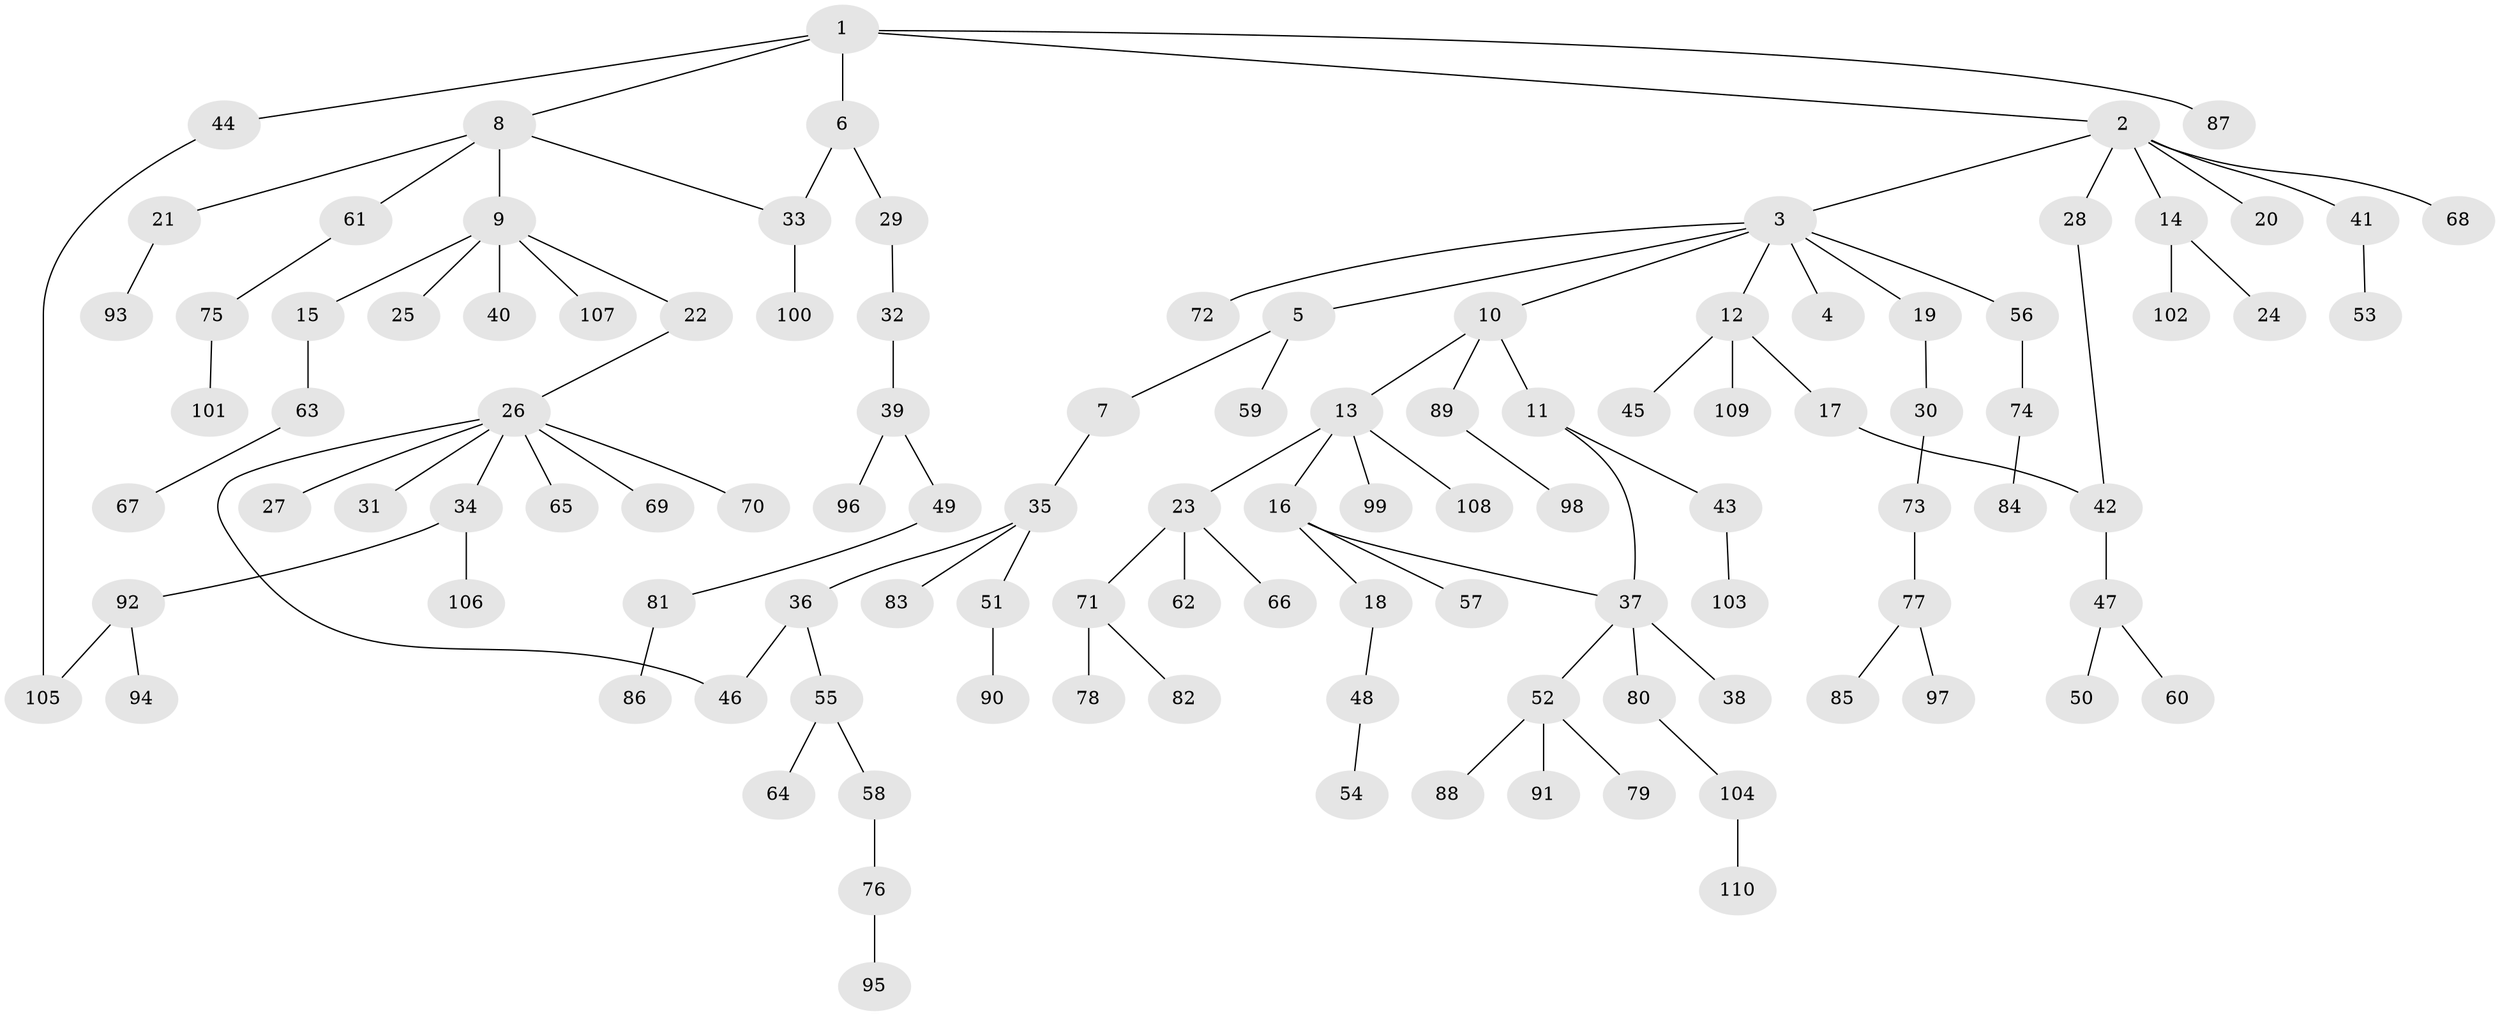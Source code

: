 // Generated by graph-tools (version 1.1) at 2025/01/03/09/25 03:01:05]
// undirected, 110 vertices, 114 edges
graph export_dot {
graph [start="1"]
  node [color=gray90,style=filled];
  1;
  2;
  3;
  4;
  5;
  6;
  7;
  8;
  9;
  10;
  11;
  12;
  13;
  14;
  15;
  16;
  17;
  18;
  19;
  20;
  21;
  22;
  23;
  24;
  25;
  26;
  27;
  28;
  29;
  30;
  31;
  32;
  33;
  34;
  35;
  36;
  37;
  38;
  39;
  40;
  41;
  42;
  43;
  44;
  45;
  46;
  47;
  48;
  49;
  50;
  51;
  52;
  53;
  54;
  55;
  56;
  57;
  58;
  59;
  60;
  61;
  62;
  63;
  64;
  65;
  66;
  67;
  68;
  69;
  70;
  71;
  72;
  73;
  74;
  75;
  76;
  77;
  78;
  79;
  80;
  81;
  82;
  83;
  84;
  85;
  86;
  87;
  88;
  89;
  90;
  91;
  92;
  93;
  94;
  95;
  96;
  97;
  98;
  99;
  100;
  101;
  102;
  103;
  104;
  105;
  106;
  107;
  108;
  109;
  110;
  1 -- 2;
  1 -- 6;
  1 -- 8;
  1 -- 44;
  1 -- 87;
  2 -- 3;
  2 -- 14;
  2 -- 20;
  2 -- 28;
  2 -- 41;
  2 -- 68;
  3 -- 4;
  3 -- 5;
  3 -- 10;
  3 -- 12;
  3 -- 19;
  3 -- 56;
  3 -- 72;
  5 -- 7;
  5 -- 59;
  6 -- 29;
  6 -- 33;
  7 -- 35;
  8 -- 9;
  8 -- 21;
  8 -- 33;
  8 -- 61;
  9 -- 15;
  9 -- 22;
  9 -- 25;
  9 -- 40;
  9 -- 107;
  10 -- 11;
  10 -- 13;
  10 -- 89;
  11 -- 43;
  11 -- 37;
  12 -- 17;
  12 -- 45;
  12 -- 109;
  13 -- 16;
  13 -- 23;
  13 -- 99;
  13 -- 108;
  14 -- 24;
  14 -- 102;
  15 -- 63;
  16 -- 18;
  16 -- 37;
  16 -- 57;
  17 -- 42;
  18 -- 48;
  19 -- 30;
  21 -- 93;
  22 -- 26;
  23 -- 62;
  23 -- 66;
  23 -- 71;
  26 -- 27;
  26 -- 31;
  26 -- 34;
  26 -- 46;
  26 -- 65;
  26 -- 69;
  26 -- 70;
  28 -- 42;
  29 -- 32;
  30 -- 73;
  32 -- 39;
  33 -- 100;
  34 -- 92;
  34 -- 106;
  35 -- 36;
  35 -- 51;
  35 -- 83;
  36 -- 55;
  36 -- 46;
  37 -- 38;
  37 -- 52;
  37 -- 80;
  39 -- 49;
  39 -- 96;
  41 -- 53;
  42 -- 47;
  43 -- 103;
  44 -- 105;
  47 -- 50;
  47 -- 60;
  48 -- 54;
  49 -- 81;
  51 -- 90;
  52 -- 79;
  52 -- 88;
  52 -- 91;
  55 -- 58;
  55 -- 64;
  56 -- 74;
  58 -- 76;
  61 -- 75;
  63 -- 67;
  71 -- 78;
  71 -- 82;
  73 -- 77;
  74 -- 84;
  75 -- 101;
  76 -- 95;
  77 -- 85;
  77 -- 97;
  80 -- 104;
  81 -- 86;
  89 -- 98;
  92 -- 94;
  92 -- 105;
  104 -- 110;
}
